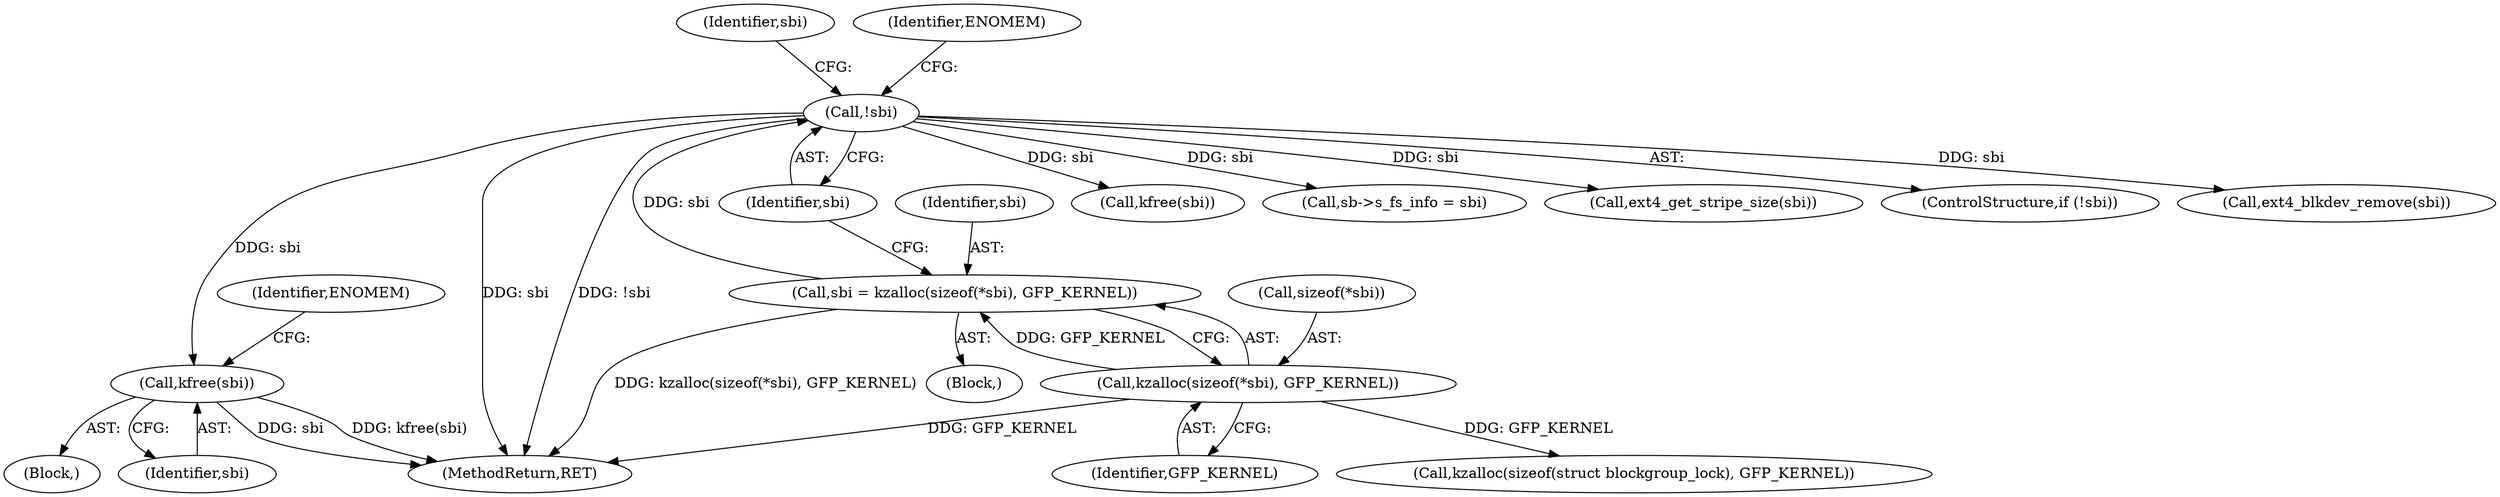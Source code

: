 digraph "0_linux_744692dc059845b2a3022119871846e74d4f6e11_16@API" {
"1000190" [label="(Call,kfree(sbi))"];
"1000171" [label="(Call,!sbi)"];
"1000163" [label="(Call,sbi = kzalloc(sizeof(*sbi), GFP_KERNEL))"];
"1000165" [label="(Call,kzalloc(sizeof(*sbi), GFP_KERNEL))"];
"1000180" [label="(Call,kzalloc(sizeof(struct blockgroup_lock), GFP_KERNEL))"];
"1000169" [label="(Identifier,GFP_KERNEL)"];
"1002124" [label="(Call,kfree(sbi))"];
"1000166" [label="(Call,sizeof(*sbi))"];
"1000172" [label="(Identifier,sbi)"];
"1000165" [label="(Call,kzalloc(sizeof(*sbi), GFP_KERNEL))"];
"1000178" [label="(Identifier,sbi)"];
"1000120" [label="(Block,)"];
"1000191" [label="(Identifier,sbi)"];
"1000189" [label="(Block,)"];
"1000195" [label="(Call,sb->s_fs_info = sbi)"];
"1000164" [label="(Identifier,sbi)"];
"1000163" [label="(Call,sbi = kzalloc(sizeof(*sbi), GFP_KERNEL))"];
"1001363" [label="(Call,ext4_get_stripe_size(sbi))"];
"1000175" [label="(Identifier,ENOMEM)"];
"1000194" [label="(Identifier,ENOMEM)"];
"1000170" [label="(ControlStructure,if (!sbi))"];
"1000171" [label="(Call,!sbi)"];
"1000190" [label="(Call,kfree(sbi))"];
"1002110" [label="(Call,ext4_blkdev_remove(sbi))"];
"1002129" [label="(MethodReturn,RET)"];
"1000190" -> "1000189"  [label="AST: "];
"1000190" -> "1000191"  [label="CFG: "];
"1000191" -> "1000190"  [label="AST: "];
"1000194" -> "1000190"  [label="CFG: "];
"1000190" -> "1002129"  [label="DDG: kfree(sbi)"];
"1000190" -> "1002129"  [label="DDG: sbi"];
"1000171" -> "1000190"  [label="DDG: sbi"];
"1000171" -> "1000170"  [label="AST: "];
"1000171" -> "1000172"  [label="CFG: "];
"1000172" -> "1000171"  [label="AST: "];
"1000175" -> "1000171"  [label="CFG: "];
"1000178" -> "1000171"  [label="CFG: "];
"1000171" -> "1002129"  [label="DDG: sbi"];
"1000171" -> "1002129"  [label="DDG: !sbi"];
"1000163" -> "1000171"  [label="DDG: sbi"];
"1000171" -> "1000195"  [label="DDG: sbi"];
"1000171" -> "1001363"  [label="DDG: sbi"];
"1000171" -> "1002110"  [label="DDG: sbi"];
"1000171" -> "1002124"  [label="DDG: sbi"];
"1000163" -> "1000120"  [label="AST: "];
"1000163" -> "1000165"  [label="CFG: "];
"1000164" -> "1000163"  [label="AST: "];
"1000165" -> "1000163"  [label="AST: "];
"1000172" -> "1000163"  [label="CFG: "];
"1000163" -> "1002129"  [label="DDG: kzalloc(sizeof(*sbi), GFP_KERNEL)"];
"1000165" -> "1000163"  [label="DDG: GFP_KERNEL"];
"1000165" -> "1000169"  [label="CFG: "];
"1000166" -> "1000165"  [label="AST: "];
"1000169" -> "1000165"  [label="AST: "];
"1000165" -> "1002129"  [label="DDG: GFP_KERNEL"];
"1000165" -> "1000180"  [label="DDG: GFP_KERNEL"];
}
